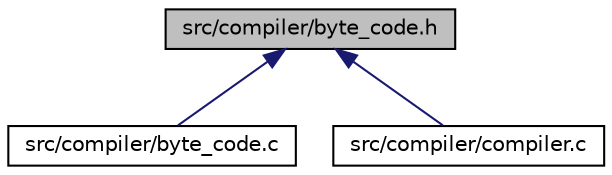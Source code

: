digraph "src/compiler/byte_code.h"
{
 // INTERACTIVE_SVG=YES
  edge [fontname="Helvetica",fontsize="10",labelfontname="Helvetica",labelfontsize="10"];
  node [fontname="Helvetica",fontsize="10",shape=record];
  Node6 [label="src/compiler/byte_code.h",height=0.2,width=0.4,color="black", fillcolor="grey75", style="filled", fontcolor="black"];
  Node6 -> Node7 [dir="back",color="midnightblue",fontsize="10",style="solid",fontname="Helvetica"];
  Node7 [label="src/compiler/byte_code.c",height=0.2,width=0.4,color="black", fillcolor="white", style="filled",URL="$d3/d98/byte__code_8c.html",tooltip="Purpose: byte code operation. "];
  Node6 -> Node8 [dir="back",color="midnightblue",fontsize="10",style="solid",fontname="Helvetica"];
  Node8 [label="src/compiler/compiler.c",height=0.2,width=0.4,color="black", fillcolor="white", style="filled",URL="$d6/d0e/compiler_8c.html",tooltip="Purpose: main entrance of the compiler. "];
}
